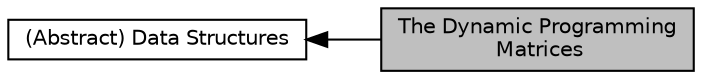 digraph "The Dynamic Programming Matrices"
{
  bgcolor="transparent";
  edge [fontname="Helvetica",fontsize="10",labelfontname="Helvetica",labelfontsize="10"];
  node [fontname="Helvetica",fontsize="10",shape=box];
  rankdir=LR;
  Node1 [label="(Abstract) Data Structures",height=0.2,width=0.4,color="black",URL="$group__data__structures.html",tooltip="All datastructures and typedefs shared among the ViennaRNA Package can be found here."];
  Node0 [label="The Dynamic Programming\l Matrices",height=0.2,width=0.4,color="black", fillcolor="grey75", style="filled", fontcolor="black",tooltip="This module provides interfaces that deal with creation and destruction of dynamic programming matric..."];
  Node1->Node0 [shape=plaintext, dir="back", style="solid"];
}
